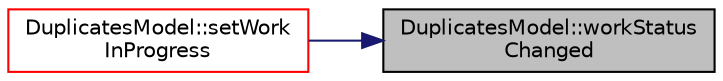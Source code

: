 digraph "DuplicatesModel::workStatusChanged"
{
 // LATEX_PDF_SIZE
  edge [fontname="Helvetica",fontsize="10",labelfontname="Helvetica",labelfontsize="10"];
  node [fontname="Helvetica",fontsize="10",shape=record];
  rankdir="RL";
  Node1 [label="DuplicatesModel::workStatus\lChanged",height=0.2,width=0.4,color="black", fillcolor="grey75", style="filled", fontcolor="black",tooltip=" "];
  Node1 -> Node2 [dir="back",color="midnightblue",fontsize="10",style="solid",fontname="Helvetica"];
  Node2 [label="DuplicatesModel::setWork\lInProgress",height=0.2,width=0.4,color="red", fillcolor="white", style="filled",URL="$class_duplicates_model.html#ad018ff99f351f0a7e9ce89e59d7a50f4",tooltip=" "];
}
